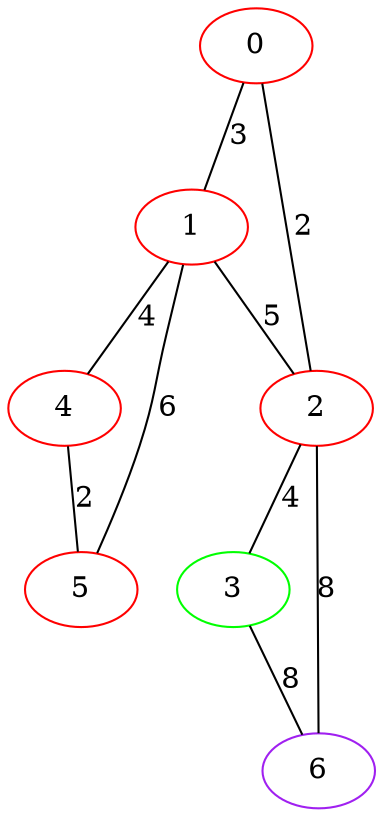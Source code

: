graph "" {
0 [color=red, weight=1];
1 [color=red, weight=1];
2 [color=red, weight=1];
3 [color=green, weight=2];
4 [color=red, weight=1];
5 [color=red, weight=1];
6 [color=purple, weight=4];
0 -- 1  [key=0, label=3];
0 -- 2  [key=0, label=2];
1 -- 2  [key=0, label=5];
1 -- 4  [key=0, label=4];
1 -- 5  [key=0, label=6];
2 -- 3  [key=0, label=4];
2 -- 6  [key=0, label=8];
3 -- 6  [key=0, label=8];
4 -- 5  [key=0, label=2];
}
